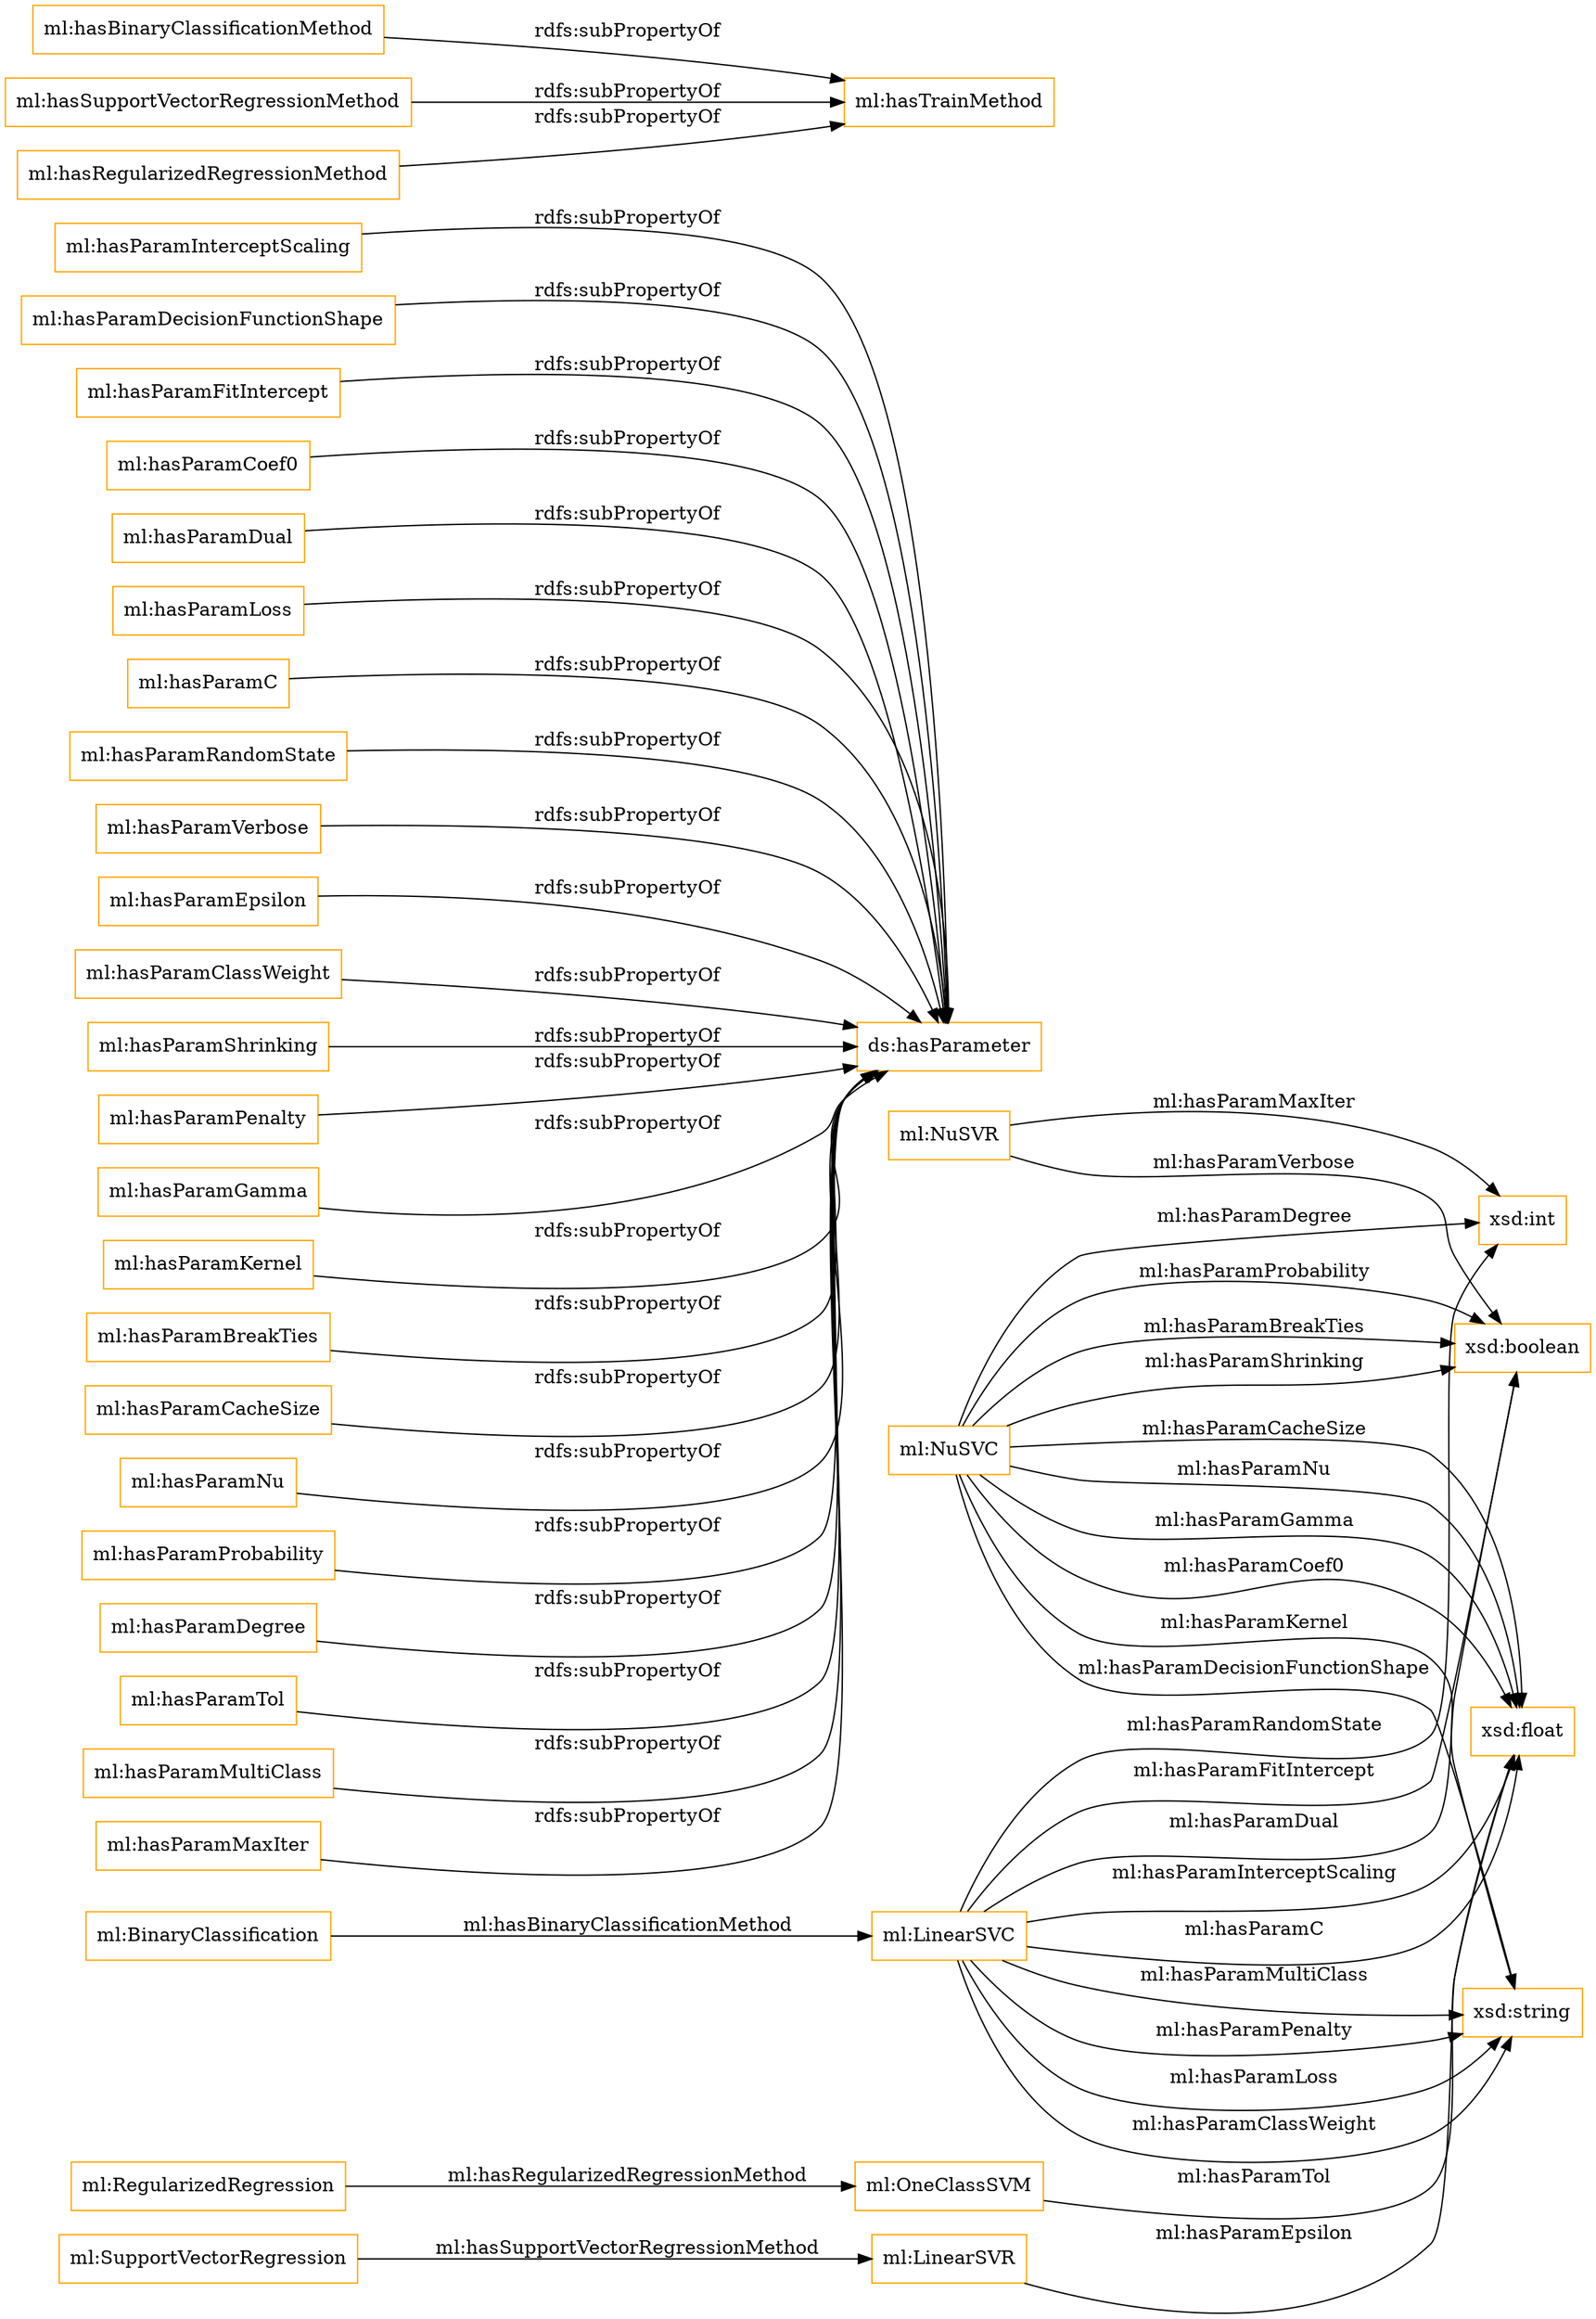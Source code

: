 digraph ar2dtool_diagram { 
rankdir=LR;
size="1501"
node [shape = rectangle, color="orange"]; "ml:NuSVR" "ml:BinaryClassification" "ml:SupportVectorRegression" "ml:NuSVC" "ml:OneClassSVM" "ml:LinearSVR" "ml:LinearSVC" "ml:RegularizedRegression" ; /*classes style*/
	"ml:hasParamInterceptScaling" -> "ds:hasParameter" [ label = "rdfs:subPropertyOf" ];
	"ml:hasParamDecisionFunctionShape" -> "ds:hasParameter" [ label = "rdfs:subPropertyOf" ];
	"ml:hasParamFitIntercept" -> "ds:hasParameter" [ label = "rdfs:subPropertyOf" ];
	"ml:hasParamCoef0" -> "ds:hasParameter" [ label = "rdfs:subPropertyOf" ];
	"ml:hasParamDual" -> "ds:hasParameter" [ label = "rdfs:subPropertyOf" ];
	"ml:hasParamLoss" -> "ds:hasParameter" [ label = "rdfs:subPropertyOf" ];
	"ml:hasParamC" -> "ds:hasParameter" [ label = "rdfs:subPropertyOf" ];
	"ml:hasParamRandomState" -> "ds:hasParameter" [ label = "rdfs:subPropertyOf" ];
	"ml:hasBinaryClassificationMethod" -> "ml:hasTrainMethod" [ label = "rdfs:subPropertyOf" ];
	"ml:hasParamVerbose" -> "ds:hasParameter" [ label = "rdfs:subPropertyOf" ];
	"ml:hasParamEpsilon" -> "ds:hasParameter" [ label = "rdfs:subPropertyOf" ];
	"ml:hasParamClassWeight" -> "ds:hasParameter" [ label = "rdfs:subPropertyOf" ];
	"ml:hasParamShrinking" -> "ds:hasParameter" [ label = "rdfs:subPropertyOf" ];
	"ml:hasParamPenalty" -> "ds:hasParameter" [ label = "rdfs:subPropertyOf" ];
	"ml:hasParamGamma" -> "ds:hasParameter" [ label = "rdfs:subPropertyOf" ];
	"ml:hasSupportVectorRegressionMethod" -> "ml:hasTrainMethod" [ label = "rdfs:subPropertyOf" ];
	"ml:hasParamKernel" -> "ds:hasParameter" [ label = "rdfs:subPropertyOf" ];
	"ml:hasParamBreakTies" -> "ds:hasParameter" [ label = "rdfs:subPropertyOf" ];
	"ml:hasParamCacheSize" -> "ds:hasParameter" [ label = "rdfs:subPropertyOf" ];
	"ml:hasParamNu" -> "ds:hasParameter" [ label = "rdfs:subPropertyOf" ];
	"ml:hasParamProbability" -> "ds:hasParameter" [ label = "rdfs:subPropertyOf" ];
	"ml:hasParamDegree" -> "ds:hasParameter" [ label = "rdfs:subPropertyOf" ];
	"ml:hasParamTol" -> "ds:hasParameter" [ label = "rdfs:subPropertyOf" ];
	"ml:hasRegularizedRegressionMethod" -> "ml:hasTrainMethod" [ label = "rdfs:subPropertyOf" ];
	"ml:hasParamMultiClass" -> "ds:hasParameter" [ label = "rdfs:subPropertyOf" ];
	"ml:hasParamMaxIter" -> "ds:hasParameter" [ label = "rdfs:subPropertyOf" ];
	"ml:LinearSVC" -> "xsd:float" [ label = "ml:hasParamInterceptScaling" ];
	"ml:LinearSVR" -> "xsd:float" [ label = "ml:hasParamEpsilon" ];
	"ml:OneClassSVM" -> "xsd:float" [ label = "ml:hasParamTol" ];
	"ml:NuSVC" -> "xsd:string" [ label = "ml:hasParamDecisionFunctionShape" ];
	"ml:LinearSVC" -> "xsd:float" [ label = "ml:hasParamC" ];
	"ml:RegularizedRegression" -> "ml:OneClassSVM" [ label = "ml:hasRegularizedRegressionMethod" ];
	"ml:LinearSVC" -> "xsd:string" [ label = "ml:hasParamLoss" ];
	"ml:NuSVC" -> "xsd:boolean" [ label = "ml:hasParamShrinking" ];
	"ml:NuSVC" -> "xsd:string" [ label = "ml:hasParamKernel" ];
	"ml:LinearSVC" -> "xsd:boolean" [ label = "ml:hasParamDual" ];
	"ml:NuSVC" -> "xsd:boolean" [ label = "ml:hasParamProbability" ];
	"ml:BinaryClassification" -> "ml:LinearSVC" [ label = "ml:hasBinaryClassificationMethod" ];
	"ml:NuSVR" -> "xsd:int" [ label = "ml:hasParamMaxIter" ];
	"ml:NuSVC" -> "xsd:float" [ label = "ml:hasParamCoef0" ];
	"ml:NuSVC" -> "xsd:float" [ label = "ml:hasParamCacheSize" ];
	"ml:NuSVC" -> "xsd:boolean" [ label = "ml:hasParamBreakTies" ];
	"ml:NuSVC" -> "xsd:float" [ label = "ml:hasParamNu" ];
	"ml:LinearSVC" -> "xsd:string" [ label = "ml:hasParamClassWeight" ];
	"ml:LinearSVC" -> "xsd:boolean" [ label = "ml:hasParamFitIntercept" ];
	"ml:NuSVR" -> "xsd:boolean" [ label = "ml:hasParamVerbose" ];
	"ml:LinearSVC" -> "xsd:int" [ label = "ml:hasParamRandomState" ];
	"ml:NuSVC" -> "xsd:float" [ label = "ml:hasParamGamma" ];
	"ml:NuSVC" -> "xsd:int" [ label = "ml:hasParamDegree" ];
	"ml:SupportVectorRegression" -> "ml:LinearSVR" [ label = "ml:hasSupportVectorRegressionMethod" ];
	"ml:LinearSVC" -> "xsd:string" [ label = "ml:hasParamMultiClass" ];
	"ml:LinearSVC" -> "xsd:string" [ label = "ml:hasParamPenalty" ];

}
